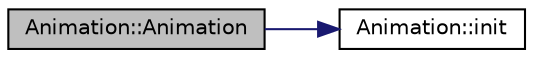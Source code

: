 digraph "Animation::Animation"
{
  edge [fontname="Helvetica",fontsize="10",labelfontname="Helvetica",labelfontsize="10"];
  node [fontname="Helvetica",fontsize="10",shape=record];
  rankdir="LR";
  Node1 [label="Animation::Animation",height=0.2,width=0.4,color="black", fillcolor="grey75", style="filled", fontcolor="black"];
  Node1 -> Node2 [color="midnightblue",fontsize="10",style="solid",fontname="Helvetica"];
  Node2 [label="Animation::init",height=0.2,width=0.4,color="black", fillcolor="white", style="filled",URL="$class_animation.html#a71cd77a66064b85cb34061b47c414709"];
}
